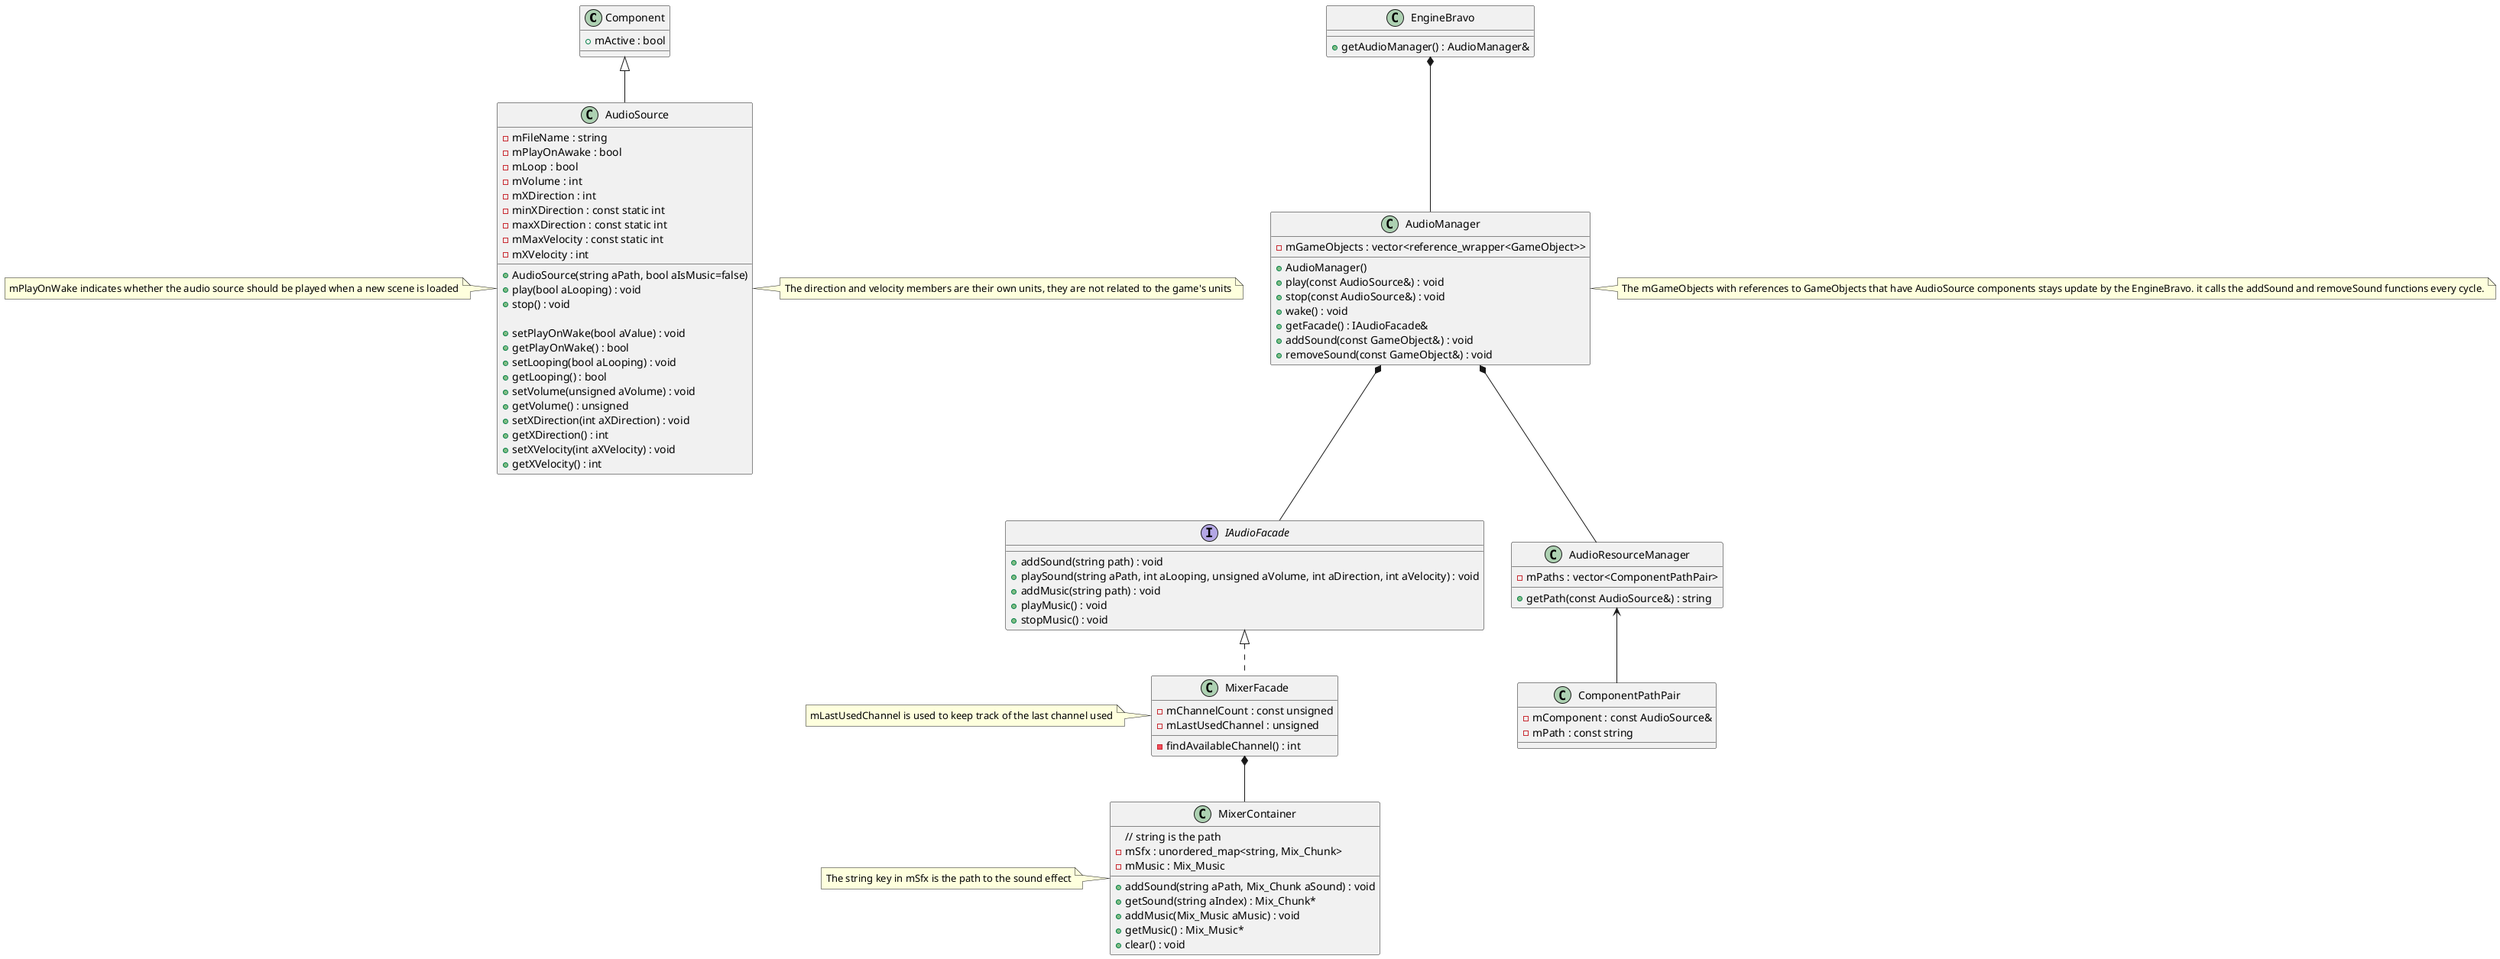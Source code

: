 @startuml name audio

class Component {
    + mActive : bool
}

class AudioSource {
    - mFileName : string
    - mPlayOnAwake : bool
    - mLoop : bool
    - mVolume : int
    - mXDirection : int
    - minXDirection : const static int
    - maxXDirection : const static int
    - mMaxVelocity : const static int
    - mXVelocity : int
    + AudioSource(string aPath, bool aIsMusic=false)
    + play(bool aLooping) : void
    + stop() : void 

    + setPlayOnWake(bool aValue) : void
    + getPlayOnWake() : bool
    + setLooping(bool aLooping) : void
    + getLooping() : bool
    + setVolume(unsigned aVolume) : void
    + getVolume() : unsigned
    + setXDirection(int aXDirection) : void
    + getXDirection() : int
    + setXVelocity(int aXVelocity) : void
    + getXVelocity() : int
}

note right of AudioSource
    The direction and velocity members are their own units, they are not related to the game's units
end note

note left of AudioSource
    mPlayOnWake indicates whether the audio source should be played when a new scene is loaded
end note

class EngineBravo {
    + getAudioManager() : AudioManager&
}

class AudioManager {
    - mGameObjects : vector<reference_wrapper<GameObject>>
    + AudioManager()
    + play(const AudioSource&) : void
    + stop(const AudioSource&) : void
    + wake() : void
    + getFacade() : IAudioFacade&
    + addSound(const GameObject&) : void
    + removeSound(const GameObject&) : void
}

note right of AudioManager
    The mGameObjects with references to GameObjects that have AudioSource components stays update by the EngineBravo. it calls the addSound and removeSound functions every cycle.
end note

interface IAudioFacade {
    + addSound(string path) : void
    + playSound(string aPath, int aLooping, unsigned aVolume, int aDirection, int aVelocity) : void
    + addMusic(string path) : void
    + playMusic() : void
    + stopMusic() : void
}

class AudioResourceManager {
    - mPaths : vector<ComponentPathPair>
    + getPath(const AudioSource&) : string
}

class ComponentPathPair {
    - mComponent : const AudioSource&
    - mPath : const string
}

class MixerFacade implements IAudioFacade {
    - mChannelCount : const unsigned
    - mLastUsedChannel : unsigned
    - findAvailableChannel() : int
}

note left of MixerFacade
    mLastUsedChannel is used to keep track of the last channel used
end note

class MixerContainer {
    // string is the path
    - mSfx : unordered_map<string, Mix_Chunk>
    - mMusic : Mix_Music
    + addSound(string aPath, Mix_Chunk aSound) : void
    + getSound(string aIndex) : Mix_Chunk*
    + addMusic(Mix_Music aMusic) : void
    + getMusic() : Mix_Music*
    + clear() : void
}

note left of MixerContainer
    The string key in mSfx is the path to the sound effect
end note

Component <|-- AudioSource
EngineBravo *-- AudioManager
AudioManager *-- IAudioFacade
AudioManager *-- AudioResourceManager
AudioResourceManager <-- ComponentPathPair
MixerFacade *-- MixerContainer

@enduml